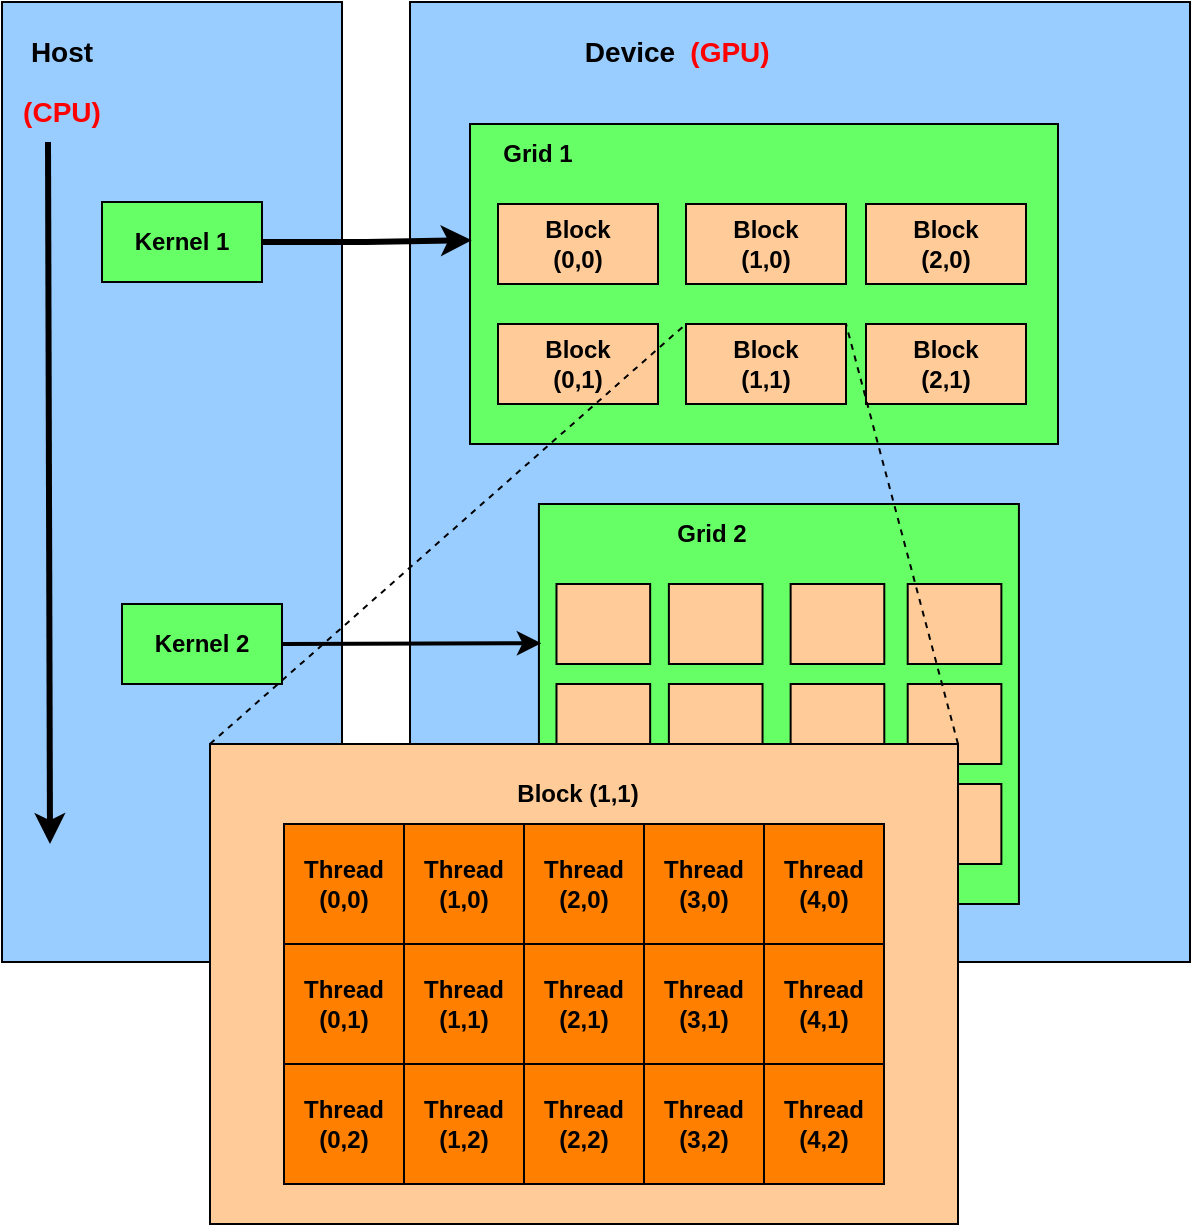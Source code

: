 <mxfile version="22.1.2" type="device">
  <diagram name="Page-1" id="Xms4vQwvj5x-DTssd_DD">
    <mxGraphModel dx="1603" dy="1161" grid="1" gridSize="10" guides="1" tooltips="1" connect="1" arrows="1" fold="1" page="1" pageScale="1" pageWidth="827" pageHeight="1169" math="0" shadow="0">
      <root>
        <mxCell id="0" />
        <mxCell id="1" parent="0" />
        <mxCell id="XgoD8Mu38-TQksBzbD_L-7" value="" style="rounded=0;whiteSpace=wrap;html=1;fillColor=#99CCFF;" vertex="1" parent="1">
          <mxGeometry x="66" y="79" width="170" height="480" as="geometry" />
        </mxCell>
        <mxCell id="XgoD8Mu38-TQksBzbD_L-1" value="&lt;b&gt;Kernel 2&lt;/b&gt;" style="rounded=0;whiteSpace=wrap;html=1;labelBackgroundColor=#66FF66;fillColor=#66FF66;" vertex="1" parent="1">
          <mxGeometry x="126" y="380" width="80" height="40" as="geometry" />
        </mxCell>
        <mxCell id="XgoD8Mu38-TQksBzbD_L-2" value="&lt;b&gt;&lt;font style=&quot;font-size: 14px;&quot;&gt;Host&lt;/font&gt;&lt;/b&gt;" style="text;html=1;strokeColor=none;fillColor=none;align=center;verticalAlign=middle;whiteSpace=wrap;rounded=0;" vertex="1" parent="1">
          <mxGeometry x="66" y="89" width="60" height="30" as="geometry" />
        </mxCell>
        <mxCell id="XgoD8Mu38-TQksBzbD_L-3" value="&lt;font size=&quot;1&quot; color=&quot;#ff0000&quot;&gt;&lt;b style=&quot;font-size: 14px;&quot;&gt;(CPU)&lt;/b&gt;&lt;/font&gt;" style="text;html=1;strokeColor=none;fillColor=none;align=center;verticalAlign=middle;whiteSpace=wrap;rounded=0;" vertex="1" parent="1">
          <mxGeometry x="66" y="119" width="60" height="30" as="geometry" />
        </mxCell>
        <mxCell id="XgoD8Mu38-TQksBzbD_L-4" value="&lt;b&gt;Kernel 1&lt;/b&gt;" style="rounded=0;whiteSpace=wrap;html=1;labelBackgroundColor=#66FF66;fillColor=#66FF66;" vertex="1" parent="1">
          <mxGeometry x="116" y="179" width="80" height="40" as="geometry" />
        </mxCell>
        <mxCell id="XgoD8Mu38-TQksBzbD_L-6" value="" style="endArrow=classic;html=1;rounded=0;exitX=0.25;exitY=1;exitDx=0;exitDy=0;strokeWidth=3;" edge="1" parent="1">
          <mxGeometry width="50" height="50" relative="1" as="geometry">
            <mxPoint x="89" y="149" as="sourcePoint" />
            <mxPoint x="90" y="500" as="targetPoint" />
          </mxGeometry>
        </mxCell>
        <mxCell id="XgoD8Mu38-TQksBzbD_L-8" value="" style="rounded=0;whiteSpace=wrap;html=1;fillColor=#99CCFF;" vertex="1" parent="1">
          <mxGeometry x="270" y="79" width="390" height="480" as="geometry" />
        </mxCell>
        <mxCell id="XgoD8Mu38-TQksBzbD_L-9" value="&lt;b&gt;&lt;font style=&quot;font-size: 14px;&quot;&gt;Device&lt;/font&gt;&lt;/b&gt;" style="text;html=1;strokeColor=none;fillColor=none;align=center;verticalAlign=middle;whiteSpace=wrap;rounded=0;" vertex="1" parent="1">
          <mxGeometry x="350" y="89" width="60" height="30" as="geometry" />
        </mxCell>
        <mxCell id="XgoD8Mu38-TQksBzbD_L-10" value="&lt;font size=&quot;1&quot; color=&quot;#ff0000&quot;&gt;&lt;b style=&quot;font-size: 14px;&quot;&gt;(GPU)&lt;/b&gt;&lt;/font&gt;" style="text;html=1;strokeColor=none;fillColor=none;align=center;verticalAlign=middle;whiteSpace=wrap;rounded=0;" vertex="1" parent="1">
          <mxGeometry x="400" y="89" width="60" height="30" as="geometry" />
        </mxCell>
        <mxCell id="XgoD8Mu38-TQksBzbD_L-87" value="" style="group" vertex="1" connectable="0" parent="1">
          <mxGeometry x="300" y="140" width="294" height="160" as="geometry" />
        </mxCell>
        <mxCell id="XgoD8Mu38-TQksBzbD_L-11" value="" style="rounded=0;whiteSpace=wrap;html=1;labelBackgroundColor=#66FF66;fillColor=#66FF66;" vertex="1" parent="XgoD8Mu38-TQksBzbD_L-87">
          <mxGeometry width="294" height="160" as="geometry" />
        </mxCell>
        <mxCell id="XgoD8Mu38-TQksBzbD_L-12" value="&lt;b&gt;Block&lt;br&gt;(0,0)&lt;/b&gt;" style="rounded=0;whiteSpace=wrap;html=1;fillColor=#FFCC99;" vertex="1" parent="XgoD8Mu38-TQksBzbD_L-87">
          <mxGeometry x="14" y="40" width="80" height="40" as="geometry" />
        </mxCell>
        <mxCell id="XgoD8Mu38-TQksBzbD_L-15" value="&lt;b&gt;Block&lt;br&gt;(0,1)&lt;/b&gt;" style="rounded=0;whiteSpace=wrap;html=1;fillColor=#FFCC99;" vertex="1" parent="XgoD8Mu38-TQksBzbD_L-87">
          <mxGeometry x="14" y="100" width="80" height="40" as="geometry" />
        </mxCell>
        <mxCell id="XgoD8Mu38-TQksBzbD_L-16" value="&lt;b&gt;Block&lt;br&gt;(1,0)&lt;/b&gt;" style="rounded=0;whiteSpace=wrap;html=1;fillColor=#FFCC99;" vertex="1" parent="XgoD8Mu38-TQksBzbD_L-87">
          <mxGeometry x="108" y="40" width="80" height="40" as="geometry" />
        </mxCell>
        <mxCell id="XgoD8Mu38-TQksBzbD_L-17" value="&lt;b&gt;Block&lt;br&gt;(1,1)&lt;/b&gt;" style="rounded=0;whiteSpace=wrap;html=1;fillColor=#FFCC99;" vertex="1" parent="XgoD8Mu38-TQksBzbD_L-87">
          <mxGeometry x="108" y="100" width="80" height="40" as="geometry" />
        </mxCell>
        <mxCell id="XgoD8Mu38-TQksBzbD_L-18" value="&lt;b&gt;Block&lt;br&gt;(2,1)&lt;/b&gt;" style="rounded=0;whiteSpace=wrap;html=1;fillColor=#FFCC99;" vertex="1" parent="XgoD8Mu38-TQksBzbD_L-87">
          <mxGeometry x="198" y="100" width="80" height="40" as="geometry" />
        </mxCell>
        <mxCell id="XgoD8Mu38-TQksBzbD_L-19" value="&lt;b&gt;Block&lt;br&gt;(2,0)&lt;/b&gt;" style="rounded=0;whiteSpace=wrap;html=1;fillColor=#FFCC99;" vertex="1" parent="XgoD8Mu38-TQksBzbD_L-87">
          <mxGeometry x="198" y="40" width="80" height="40" as="geometry" />
        </mxCell>
        <mxCell id="XgoD8Mu38-TQksBzbD_L-20" value="&lt;b&gt;Grid 1&lt;/b&gt;" style="text;html=1;strokeColor=none;fillColor=none;align=center;verticalAlign=middle;whiteSpace=wrap;rounded=0;" vertex="1" parent="XgoD8Mu38-TQksBzbD_L-87">
          <mxGeometry x="4" width="60" height="30" as="geometry" />
        </mxCell>
        <mxCell id="XgoD8Mu38-TQksBzbD_L-88" value="" style="endArrow=none;dashed=1;html=1;rounded=0;entryX=0;entryY=0;entryDx=0;entryDy=0;exitX=0;exitY=0;exitDx=0;exitDy=0;" edge="1" parent="1" source="XgoD8Mu38-TQksBzbD_L-55" target="XgoD8Mu38-TQksBzbD_L-17">
          <mxGeometry width="50" height="50" relative="1" as="geometry">
            <mxPoint x="300" y="450" as="sourcePoint" />
            <mxPoint x="350" y="400" as="targetPoint" />
          </mxGeometry>
        </mxCell>
        <mxCell id="XgoD8Mu38-TQksBzbD_L-23" value="" style="rounded=0;whiteSpace=wrap;html=1;labelBackgroundColor=#66FF66;fillColor=#66FF66;" vertex="1" parent="1">
          <mxGeometry x="334.46" y="330" width="240.0" height="200" as="geometry" />
        </mxCell>
        <mxCell id="XgoD8Mu38-TQksBzbD_L-91" value="" style="group" vertex="1" connectable="0" parent="1">
          <mxGeometry x="343.244" y="330" width="222.439" height="180" as="geometry" />
        </mxCell>
        <mxCell id="XgoD8Mu38-TQksBzbD_L-24" value="" style="rounded=0;whiteSpace=wrap;html=1;fillColor=#FFCC99;" vertex="1" parent="XgoD8Mu38-TQksBzbD_L-91">
          <mxGeometry y="40" width="46.829" height="40" as="geometry" />
        </mxCell>
        <mxCell id="XgoD8Mu38-TQksBzbD_L-30" value="&lt;b&gt;Grid 2&lt;/b&gt;" style="text;html=1;strokeColor=none;fillColor=none;align=center;verticalAlign=middle;whiteSpace=wrap;rounded=0;" vertex="1" parent="XgoD8Mu38-TQksBzbD_L-91">
          <mxGeometry x="49.096" width="57.66" height="30" as="geometry" />
        </mxCell>
        <mxCell id="XgoD8Mu38-TQksBzbD_L-39" value="" style="rounded=0;whiteSpace=wrap;html=1;fillColor=#FFCC99;" vertex="1" parent="XgoD8Mu38-TQksBzbD_L-91">
          <mxGeometry x="56.195" y="40" width="46.829" height="40" as="geometry" />
        </mxCell>
        <mxCell id="XgoD8Mu38-TQksBzbD_L-43" value="" style="rounded=0;whiteSpace=wrap;html=1;fillColor=#FFCC99;" vertex="1" parent="XgoD8Mu38-TQksBzbD_L-91">
          <mxGeometry x="117.073" y="40" width="46.829" height="40" as="geometry" />
        </mxCell>
        <mxCell id="XgoD8Mu38-TQksBzbD_L-44" value="" style="rounded=0;whiteSpace=wrap;html=1;fillColor=#FFCC99;" vertex="1" parent="XgoD8Mu38-TQksBzbD_L-91">
          <mxGeometry x="175.61" y="40" width="46.829" height="40" as="geometry" />
        </mxCell>
        <mxCell id="XgoD8Mu38-TQksBzbD_L-45" value="" style="rounded=0;whiteSpace=wrap;html=1;fillColor=#FFCC99;" vertex="1" parent="XgoD8Mu38-TQksBzbD_L-91">
          <mxGeometry y="90" width="46.829" height="40" as="geometry" />
        </mxCell>
        <mxCell id="XgoD8Mu38-TQksBzbD_L-46" value="" style="rounded=0;whiteSpace=wrap;html=1;fillColor=#FFCC99;" vertex="1" parent="XgoD8Mu38-TQksBzbD_L-91">
          <mxGeometry x="56.195" y="90" width="46.829" height="40" as="geometry" />
        </mxCell>
        <mxCell id="XgoD8Mu38-TQksBzbD_L-47" value="" style="rounded=0;whiteSpace=wrap;html=1;fillColor=#FFCC99;" vertex="1" parent="XgoD8Mu38-TQksBzbD_L-91">
          <mxGeometry x="117.073" y="90" width="46.829" height="40" as="geometry" />
        </mxCell>
        <mxCell id="XgoD8Mu38-TQksBzbD_L-48" value="" style="rounded=0;whiteSpace=wrap;html=1;fillColor=#FFCC99;" vertex="1" parent="XgoD8Mu38-TQksBzbD_L-91">
          <mxGeometry x="175.61" y="90" width="46.829" height="40" as="geometry" />
        </mxCell>
        <mxCell id="XgoD8Mu38-TQksBzbD_L-49" value="" style="rounded=0;whiteSpace=wrap;html=1;fillColor=#FFCC99;" vertex="1" parent="XgoD8Mu38-TQksBzbD_L-91">
          <mxGeometry y="140" width="46.829" height="40" as="geometry" />
        </mxCell>
        <mxCell id="XgoD8Mu38-TQksBzbD_L-50" value="" style="rounded=0;whiteSpace=wrap;html=1;fillColor=#FFCC99;" vertex="1" parent="XgoD8Mu38-TQksBzbD_L-91">
          <mxGeometry x="56.195" y="140" width="46.829" height="40" as="geometry" />
        </mxCell>
        <mxCell id="XgoD8Mu38-TQksBzbD_L-51" value="" style="rounded=0;whiteSpace=wrap;html=1;fillColor=#FFCC99;" vertex="1" parent="XgoD8Mu38-TQksBzbD_L-91">
          <mxGeometry x="117.073" y="140" width="46.829" height="40" as="geometry" />
        </mxCell>
        <mxCell id="XgoD8Mu38-TQksBzbD_L-52" value="" style="rounded=0;whiteSpace=wrap;html=1;fillColor=#FFCC99;" vertex="1" parent="XgoD8Mu38-TQksBzbD_L-91">
          <mxGeometry x="175.61" y="140" width="46.829" height="40" as="geometry" />
        </mxCell>
        <mxCell id="XgoD8Mu38-TQksBzbD_L-85" value="" style="group" vertex="1" connectable="0" parent="1">
          <mxGeometry x="170" y="450" width="374" height="240" as="geometry" />
        </mxCell>
        <mxCell id="XgoD8Mu38-TQksBzbD_L-55" value="" style="rounded=0;whiteSpace=wrap;html=1;fillColor=#FFCC99;" vertex="1" parent="XgoD8Mu38-TQksBzbD_L-85">
          <mxGeometry width="374" height="240" as="geometry" />
        </mxCell>
        <mxCell id="XgoD8Mu38-TQksBzbD_L-57" value="&lt;b&gt;Block (1,1)&lt;/b&gt;" style="text;html=1;strokeColor=none;fillColor=none;align=center;verticalAlign=middle;whiteSpace=wrap;rounded=0;" vertex="1" parent="XgoD8Mu38-TQksBzbD_L-85">
          <mxGeometry x="144" y="10" width="80" height="30" as="geometry" />
        </mxCell>
        <mxCell id="XgoD8Mu38-TQksBzbD_L-84" value="" style="group" vertex="1" connectable="0" parent="XgoD8Mu38-TQksBzbD_L-85">
          <mxGeometry x="37" y="40" width="300" height="180" as="geometry" />
        </mxCell>
        <mxCell id="XgoD8Mu38-TQksBzbD_L-59" value="&lt;span style=&quot;&quot;&gt;&lt;b&gt;Thread&lt;br&gt;(0,0)&lt;/b&gt;&lt;/span&gt;" style="whiteSpace=wrap;html=1;aspect=fixed;labelBackgroundColor=#FF8000;fillColor=#FF8000;" vertex="1" parent="XgoD8Mu38-TQksBzbD_L-84">
          <mxGeometry width="60" height="60" as="geometry" />
        </mxCell>
        <mxCell id="XgoD8Mu38-TQksBzbD_L-60" value="&lt;span style=&quot;&quot;&gt;&lt;b&gt;Thread&lt;br&gt;(1,0)&lt;/b&gt;&lt;/span&gt;" style="whiteSpace=wrap;html=1;aspect=fixed;labelBackgroundColor=#FF8000;fillColor=#FF8000;" vertex="1" parent="XgoD8Mu38-TQksBzbD_L-84">
          <mxGeometry x="60" width="60" height="60" as="geometry" />
        </mxCell>
        <mxCell id="XgoD8Mu38-TQksBzbD_L-61" value="&lt;span style=&quot;&quot;&gt;&lt;b&gt;Thread&lt;br&gt;(2,0)&lt;/b&gt;&lt;/span&gt;" style="whiteSpace=wrap;html=1;aspect=fixed;labelBackgroundColor=#FF8000;fillColor=#FF8000;" vertex="1" parent="XgoD8Mu38-TQksBzbD_L-84">
          <mxGeometry x="120" width="60" height="60" as="geometry" />
        </mxCell>
        <mxCell id="XgoD8Mu38-TQksBzbD_L-62" value="&lt;span style=&quot;&quot;&gt;&lt;b&gt;Thread&lt;br&gt;(3,0)&lt;/b&gt;&lt;/span&gt;" style="whiteSpace=wrap;html=1;aspect=fixed;labelBackgroundColor=#FF8000;fillColor=#FF8000;" vertex="1" parent="XgoD8Mu38-TQksBzbD_L-84">
          <mxGeometry x="180" width="60" height="60" as="geometry" />
        </mxCell>
        <mxCell id="XgoD8Mu38-TQksBzbD_L-63" value="&lt;span style=&quot;&quot;&gt;&lt;b&gt;Thread&lt;br&gt;(4,0)&lt;/b&gt;&lt;/span&gt;" style="whiteSpace=wrap;html=1;aspect=fixed;labelBackgroundColor=#FF8000;fillColor=#FF8000;" vertex="1" parent="XgoD8Mu38-TQksBzbD_L-84">
          <mxGeometry x="240" width="60" height="60" as="geometry" />
        </mxCell>
        <mxCell id="XgoD8Mu38-TQksBzbD_L-74" value="&lt;span style=&quot;&quot;&gt;&lt;b&gt;Thread&lt;br&gt;(0,1)&lt;/b&gt;&lt;/span&gt;" style="whiteSpace=wrap;html=1;aspect=fixed;labelBackgroundColor=#FF8000;fillColor=#FF8000;" vertex="1" parent="XgoD8Mu38-TQksBzbD_L-84">
          <mxGeometry y="60" width="60" height="60" as="geometry" />
        </mxCell>
        <mxCell id="XgoD8Mu38-TQksBzbD_L-75" value="&lt;span style=&quot;&quot;&gt;&lt;b&gt;Thread&lt;br&gt;(1,1)&lt;/b&gt;&lt;/span&gt;" style="whiteSpace=wrap;html=1;aspect=fixed;labelBackgroundColor=#FF8000;fillColor=#FF8000;" vertex="1" parent="XgoD8Mu38-TQksBzbD_L-84">
          <mxGeometry x="60" y="60" width="60" height="60" as="geometry" />
        </mxCell>
        <mxCell id="XgoD8Mu38-TQksBzbD_L-76" value="&lt;span style=&quot;&quot;&gt;&lt;b&gt;Thread&lt;br&gt;(2,1)&lt;/b&gt;&lt;/span&gt;" style="whiteSpace=wrap;html=1;aspect=fixed;labelBackgroundColor=#FF8000;fillColor=#FF8000;" vertex="1" parent="XgoD8Mu38-TQksBzbD_L-84">
          <mxGeometry x="120" y="60" width="60" height="60" as="geometry" />
        </mxCell>
        <mxCell id="XgoD8Mu38-TQksBzbD_L-77" value="&lt;span style=&quot;&quot;&gt;&lt;b&gt;Thread&lt;br&gt;(3,1)&lt;/b&gt;&lt;/span&gt;" style="whiteSpace=wrap;html=1;aspect=fixed;labelBackgroundColor=#FF8000;fillColor=#FF8000;" vertex="1" parent="XgoD8Mu38-TQksBzbD_L-84">
          <mxGeometry x="180" y="60" width="60" height="60" as="geometry" />
        </mxCell>
        <mxCell id="XgoD8Mu38-TQksBzbD_L-78" value="&lt;span style=&quot;&quot;&gt;&lt;b&gt;Thread&lt;br&gt;(4,1)&lt;/b&gt;&lt;/span&gt;" style="whiteSpace=wrap;html=1;aspect=fixed;labelBackgroundColor=#FF8000;fillColor=#FF8000;" vertex="1" parent="XgoD8Mu38-TQksBzbD_L-84">
          <mxGeometry x="240" y="60" width="60" height="60" as="geometry" />
        </mxCell>
        <mxCell id="XgoD8Mu38-TQksBzbD_L-79" value="&lt;span style=&quot;&quot;&gt;&lt;b&gt;Thread&lt;br&gt;(0,2)&lt;/b&gt;&lt;/span&gt;" style="whiteSpace=wrap;html=1;aspect=fixed;labelBackgroundColor=#FF8000;fillColor=#FF8000;" vertex="1" parent="XgoD8Mu38-TQksBzbD_L-84">
          <mxGeometry y="120" width="60" height="60" as="geometry" />
        </mxCell>
        <mxCell id="XgoD8Mu38-TQksBzbD_L-80" value="&lt;span style=&quot;&quot;&gt;&lt;b&gt;Thread&lt;br&gt;(1,2)&lt;/b&gt;&lt;/span&gt;" style="whiteSpace=wrap;html=1;aspect=fixed;labelBackgroundColor=#FF8000;fillColor=#FF8000;" vertex="1" parent="XgoD8Mu38-TQksBzbD_L-84">
          <mxGeometry x="60" y="120" width="60" height="60" as="geometry" />
        </mxCell>
        <mxCell id="XgoD8Mu38-TQksBzbD_L-81" value="&lt;span style=&quot;&quot;&gt;&lt;b&gt;Thread&lt;br&gt;(2,2)&lt;/b&gt;&lt;/span&gt;" style="whiteSpace=wrap;html=1;aspect=fixed;labelBackgroundColor=#FF8000;fillColor=#FF8000;" vertex="1" parent="XgoD8Mu38-TQksBzbD_L-84">
          <mxGeometry x="120" y="120" width="60" height="60" as="geometry" />
        </mxCell>
        <mxCell id="XgoD8Mu38-TQksBzbD_L-82" value="&lt;span style=&quot;&quot;&gt;&lt;b&gt;Thread&lt;br&gt;(3,2)&lt;/b&gt;&lt;/span&gt;" style="whiteSpace=wrap;html=1;aspect=fixed;labelBackgroundColor=#FF8000;fillColor=#FF8000;" vertex="1" parent="XgoD8Mu38-TQksBzbD_L-84">
          <mxGeometry x="180" y="120" width="60" height="60" as="geometry" />
        </mxCell>
        <mxCell id="XgoD8Mu38-TQksBzbD_L-83" value="&lt;span style=&quot;&quot;&gt;&lt;b&gt;Thread&lt;br&gt;(4,2)&lt;/b&gt;&lt;/span&gt;" style="whiteSpace=wrap;html=1;aspect=fixed;labelBackgroundColor=#FF8000;fillColor=#FF8000;" vertex="1" parent="XgoD8Mu38-TQksBzbD_L-84">
          <mxGeometry x="240" y="120" width="60" height="60" as="geometry" />
        </mxCell>
        <mxCell id="XgoD8Mu38-TQksBzbD_L-89" value="" style="endArrow=none;dashed=1;html=1;rounded=0;entryX=1;entryY=0;entryDx=0;entryDy=0;exitX=1;exitY=0;exitDx=0;exitDy=0;" edge="1" parent="1" source="XgoD8Mu38-TQksBzbD_L-55" target="XgoD8Mu38-TQksBzbD_L-17">
          <mxGeometry width="50" height="50" relative="1" as="geometry">
            <mxPoint x="120" y="460" as="sourcePoint" />
            <mxPoint x="418" y="250" as="targetPoint" />
          </mxGeometry>
        </mxCell>
        <mxCell id="XgoD8Mu38-TQksBzbD_L-92" value="" style="endArrow=classic;html=1;rounded=0;entryX=0.005;entryY=0.348;entryDx=0;entryDy=0;entryPerimeter=0;strokeWidth=2;" edge="1" parent="1" target="XgoD8Mu38-TQksBzbD_L-23">
          <mxGeometry width="50" height="50" relative="1" as="geometry">
            <mxPoint x="206" y="400" as="sourcePoint" />
            <mxPoint x="256" y="350" as="targetPoint" />
          </mxGeometry>
        </mxCell>
        <mxCell id="XgoD8Mu38-TQksBzbD_L-93" style="edgeStyle=orthogonalEdgeStyle;rounded=0;orthogonalLoop=1;jettySize=auto;html=1;exitX=1;exitY=0.5;exitDx=0;exitDy=0;entryX=0.003;entryY=0.363;entryDx=0;entryDy=0;entryPerimeter=0;strokeWidth=3;" edge="1" parent="1" source="XgoD8Mu38-TQksBzbD_L-4" target="XgoD8Mu38-TQksBzbD_L-11">
          <mxGeometry relative="1" as="geometry" />
        </mxCell>
      </root>
    </mxGraphModel>
  </diagram>
</mxfile>
